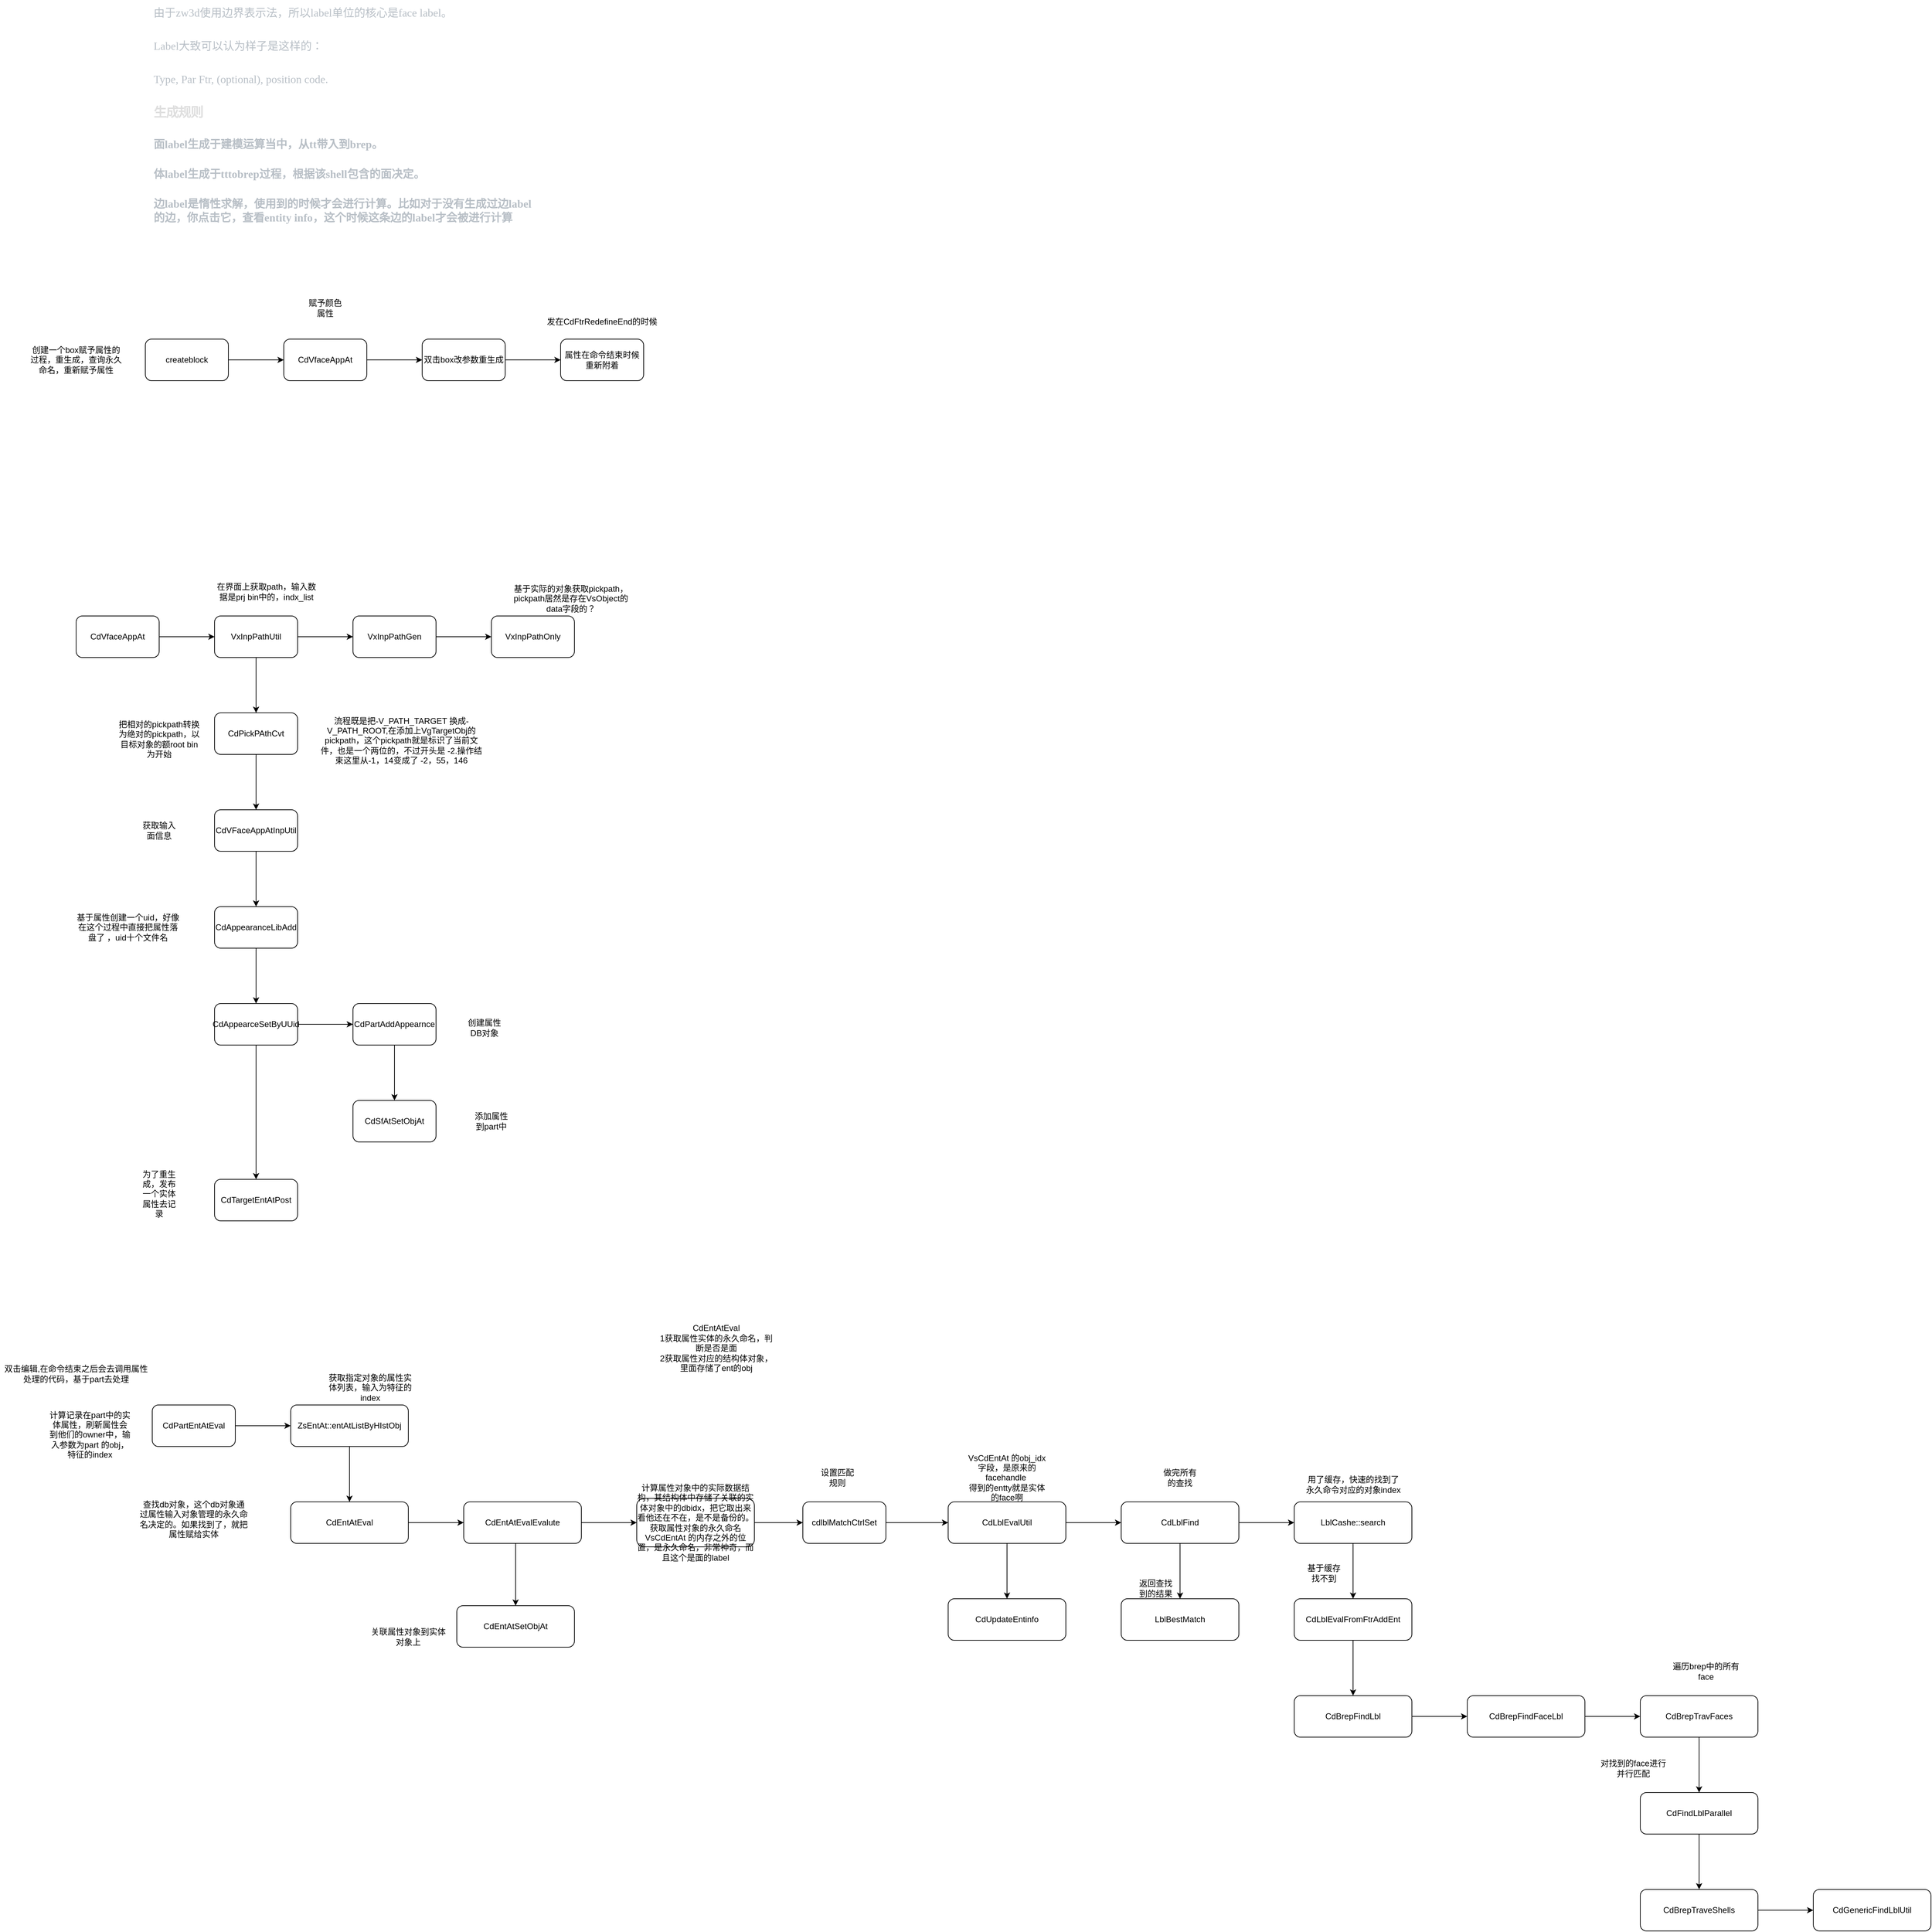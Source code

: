 <mxfile version="24.7.17">
  <diagram name="第 1 页" id="vYS6v0fsoe0cMUOPnu9x">
    <mxGraphModel dx="1877" dy="618" grid="1" gridSize="10" guides="1" tooltips="1" connect="1" arrows="1" fold="1" page="1" pageScale="1" pageWidth="827" pageHeight="1169" math="0" shadow="0">
      <root>
        <mxCell id="0" />
        <mxCell id="1" parent="0" />
        <mxCell id="Ts9Bh8uWTPnmQCfURnaA-1" value="&lt;h3 class=&quot;md-end-block md-heading md-focus&quot; style=&quot;box-sizing: border-box; break-after: avoid-page; break-inside: avoid; orphans: 4; font-size: 1.17rem; margin: 0px 0px 1.5rem; clear: both; overflow-wrap: break-word; padding: 0px; color: rgb(222, 222, 222); line-height: 1.5rem; letter-spacing: -1px; white-space: pre-wrap; position: relative; font-style: normal; font-variant-ligatures: normal; font-variant-caps: normal; text-align: start; text-indent: 0px; text-transform: none; widows: 2; word-spacing: 0px; -webkit-text-stroke-width: 0px; text-decoration-style: initial; text-decoration-color: initial;&quot;&gt;&lt;span class=&quot;md-plain md-expand&quot; style=&quot;box-sizing: border-box;&quot;&gt;&lt;font face=&quot;Times New Roman&quot;&gt;&lt;p style=&quot;box-sizing: border-box; line-height: inherit; margin-top: 0px; margin-bottom: 1.5rem; overflow-wrap: break-word; position: relative; color: rgb(184, 191, 198); font-size: 16px; font-weight: 400; letter-spacing: normal;&quot; class=&quot;md-end-block md-p&quot;&gt;&lt;span style=&quot;box-sizing: border-box;&quot; class=&quot;md-plain&quot;&gt;由于zw3d使用边界表示法，所以label单位的核心是face label。&lt;/span&gt;&lt;/p&gt;&lt;p style=&quot;box-sizing: border-box; line-height: inherit; margin-top: 0px; margin-bottom: 1.5rem; overflow-wrap: break-word; position: relative; color: rgb(184, 191, 198); font-size: 16px; font-weight: 400; letter-spacing: normal;&quot; class=&quot;md-end-block md-p&quot;&gt;&lt;span style=&quot;box-sizing: border-box;&quot; class=&quot;md-plain&quot;&gt;Label大致可以认为样子是这样的：&lt;/span&gt;&lt;/p&gt;&lt;p style=&quot;box-sizing: border-box; line-height: inherit; margin-top: 0px; margin-bottom: 1.5rem; overflow-wrap: break-word; position: relative; color: rgb(184, 191, 198); font-size: 16px; font-weight: 400; letter-spacing: normal;&quot; class=&quot;md-end-block md-p md-focus&quot;&gt;&lt;span style=&quot;box-sizing: border-box;&quot; class=&quot;md-plain md-expand&quot;&gt;Type, Par Ftr, (optional), position code.&lt;/span&gt;&lt;/p&gt;&lt;/font&gt;&lt;/span&gt;&lt;/h3&gt;&lt;h3 class=&quot;md-end-block md-heading md-focus&quot; style=&quot;box-sizing: border-box; break-after: avoid-page; break-inside: avoid; orphans: 4; font-size: 1.17rem; margin: 0px 0px 1.5rem; clear: both; overflow-wrap: break-word; padding: 0px; color: rgb(222, 222, 222); line-height: 1.5rem; letter-spacing: -1px; white-space: pre-wrap; position: relative; font-style: normal; font-variant-ligatures: normal; font-variant-caps: normal; text-align: start; text-indent: 0px; text-transform: none; widows: 2; word-spacing: 0px; -webkit-text-stroke-width: 0px; text-decoration-style: initial; text-decoration-color: initial;&quot;&gt;&lt;span class=&quot;md-plain md-expand&quot; style=&quot;box-sizing: border-box;&quot;&gt;&lt;font face=&quot;_occ7a10cAhU3cpoB1DY&quot;&gt;生成规则&lt;/font&gt;&lt;/span&gt;&lt;/h3&gt;&lt;p class=&quot;md-end-block md-p&quot; style=&quot;box-sizing: border-box; line-height: inherit; orphans: 4; margin-top: 0px; margin-bottom: 1.5rem; overflow-wrap: break-word; white-space: pre-wrap; position: relative; color: rgb(184, 191, 198); font-size: 16px; font-style: normal; font-variant-ligatures: normal; font-variant-caps: normal; letter-spacing: normal; text-align: start; text-indent: 0px; text-transform: none; widows: 2; word-spacing: 0px; -webkit-text-stroke-width: 0px; text-decoration-style: initial; text-decoration-color: initial;&quot;&gt;&lt;span class=&quot;md-plain&quot; style=&quot;box-sizing: border-box;&quot;&gt;&lt;b&gt;&lt;font face=&quot;_occ7a10cAhU3cpoB1DY&quot;&gt;面label生成于建模运算当中，从tt带入到brep。&lt;/font&gt;&lt;/b&gt;&lt;/span&gt;&lt;/p&gt;&lt;p class=&quot;md-end-block md-p&quot; style=&quot;box-sizing: border-box; line-height: inherit; orphans: 4; margin-top: 0px; margin-bottom: 1.5rem; overflow-wrap: break-word; white-space: pre-wrap; position: relative; color: rgb(184, 191, 198); font-size: 16px; font-style: normal; font-variant-ligatures: normal; font-variant-caps: normal; letter-spacing: normal; text-align: start; text-indent: 0px; text-transform: none; widows: 2; word-spacing: 0px; -webkit-text-stroke-width: 0px; text-decoration-style: initial; text-decoration-color: initial;&quot;&gt;&lt;span class=&quot;md-plain&quot; style=&quot;box-sizing: border-box;&quot;&gt;&lt;b&gt;&lt;font face=&quot;_occ7a10cAhU3cpoB1DY&quot;&gt;体label生成于tttobrep过程，根据该shell包含的面决定。&lt;/font&gt;&lt;/b&gt;&lt;/span&gt;&lt;/p&gt;&lt;p class=&quot;md-end-block md-p&quot; style=&quot;box-sizing: border-box; line-height: inherit; orphans: 4; margin-top: 0px; margin-bottom: 1.5rem; overflow-wrap: break-word; white-space: pre-wrap; position: relative; color: rgb(184, 191, 198); font-size: 16px; font-style: normal; font-variant-ligatures: normal; font-variant-caps: normal; letter-spacing: normal; text-align: start; text-indent: 0px; text-transform: none; widows: 2; word-spacing: 0px; -webkit-text-stroke-width: 0px; text-decoration-style: initial; text-decoration-color: initial;&quot;&gt;&lt;span class=&quot;md-plain&quot; style=&quot;box-sizing: border-box;&quot;&gt;&lt;b style=&quot;&quot;&gt;&lt;font face=&quot;_occ7a10cAhU3cpoB1DY&quot;&gt;边label是惰性求解，使用到的时候才会进行计算。比如对于没有生成过边label的边，你点击它，查看entity info，这个时候这条边的label才会被进行计算&lt;/font&gt;&lt;/b&gt;&lt;/span&gt;&lt;/p&gt;" style="text;whiteSpace=wrap;html=1;" parent="1" vertex="1">
          <mxGeometry x="190" y="50" width="560" height="370" as="geometry" />
        </mxCell>
        <mxCell id="Ts9Bh8uWTPnmQCfURnaA-2" value="创建一个box赋予属性的过程，重生成，查询永久命名，重新赋予属性" style="text;html=1;align=center;verticalAlign=middle;whiteSpace=wrap;rounded=0;" parent="1" vertex="1">
          <mxGeometry x="10" y="555" width="140" height="30" as="geometry" />
        </mxCell>
        <mxCell id="Ts9Bh8uWTPnmQCfURnaA-5" value="" style="edgeStyle=orthogonalEdgeStyle;rounded=0;orthogonalLoop=1;jettySize=auto;html=1;" parent="1" source="Ts9Bh8uWTPnmQCfURnaA-3" target="Ts9Bh8uWTPnmQCfURnaA-4" edge="1">
          <mxGeometry relative="1" as="geometry" />
        </mxCell>
        <mxCell id="Ts9Bh8uWTPnmQCfURnaA-3" value="createblock" style="rounded=1;whiteSpace=wrap;html=1;" parent="1" vertex="1">
          <mxGeometry x="180" y="540" width="120" height="60" as="geometry" />
        </mxCell>
        <mxCell id="Ts9Bh8uWTPnmQCfURnaA-40" value="" style="edgeStyle=orthogonalEdgeStyle;rounded=0;orthogonalLoop=1;jettySize=auto;html=1;" parent="1" source="Ts9Bh8uWTPnmQCfURnaA-4" target="Ts9Bh8uWTPnmQCfURnaA-39" edge="1">
          <mxGeometry relative="1" as="geometry" />
        </mxCell>
        <mxCell id="Ts9Bh8uWTPnmQCfURnaA-4" value="CdVfaceAppAt" style="rounded=1;whiteSpace=wrap;html=1;" parent="1" vertex="1">
          <mxGeometry x="380" y="540" width="120" height="60" as="geometry" />
        </mxCell>
        <mxCell id="Ts9Bh8uWTPnmQCfURnaA-6" value="赋予颜色属性" style="text;html=1;align=center;verticalAlign=middle;whiteSpace=wrap;rounded=0;" parent="1" vertex="1">
          <mxGeometry x="410" y="480" width="60" height="30" as="geometry" />
        </mxCell>
        <mxCell id="Ts9Bh8uWTPnmQCfURnaA-10" value="" style="edgeStyle=orthogonalEdgeStyle;rounded=0;orthogonalLoop=1;jettySize=auto;html=1;" parent="1" source="Ts9Bh8uWTPnmQCfURnaA-8" target="Ts9Bh8uWTPnmQCfURnaA-9" edge="1">
          <mxGeometry relative="1" as="geometry" />
        </mxCell>
        <mxCell id="Ts9Bh8uWTPnmQCfURnaA-8" value="CdVfaceAppAt" style="rounded=1;whiteSpace=wrap;html=1;" parent="1" vertex="1">
          <mxGeometry x="80" y="940" width="120" height="60" as="geometry" />
        </mxCell>
        <mxCell id="Ts9Bh8uWTPnmQCfURnaA-13" value="" style="edgeStyle=orthogonalEdgeStyle;rounded=0;orthogonalLoop=1;jettySize=auto;html=1;" parent="1" source="Ts9Bh8uWTPnmQCfURnaA-9" target="Ts9Bh8uWTPnmQCfURnaA-12" edge="1">
          <mxGeometry relative="1" as="geometry" />
        </mxCell>
        <mxCell id="Ts9Bh8uWTPnmQCfURnaA-18" value="" style="edgeStyle=orthogonalEdgeStyle;rounded=0;orthogonalLoop=1;jettySize=auto;html=1;" parent="1" source="Ts9Bh8uWTPnmQCfURnaA-9" target="Ts9Bh8uWTPnmQCfURnaA-17" edge="1">
          <mxGeometry relative="1" as="geometry" />
        </mxCell>
        <mxCell id="Ts9Bh8uWTPnmQCfURnaA-9" value="VxInpPathUtil" style="rounded=1;whiteSpace=wrap;html=1;" parent="1" vertex="1">
          <mxGeometry x="280" y="940" width="120" height="60" as="geometry" />
        </mxCell>
        <mxCell id="Ts9Bh8uWTPnmQCfURnaA-11" value="在界面上获取path，输入数据是prj bin中的，indx_list" style="text;html=1;align=center;verticalAlign=middle;whiteSpace=wrap;rounded=0;" parent="1" vertex="1">
          <mxGeometry x="280" y="890" width="150" height="30" as="geometry" />
        </mxCell>
        <mxCell id="Ts9Bh8uWTPnmQCfURnaA-15" value="" style="edgeStyle=orthogonalEdgeStyle;rounded=0;orthogonalLoop=1;jettySize=auto;html=1;" parent="1" source="Ts9Bh8uWTPnmQCfURnaA-12" target="Ts9Bh8uWTPnmQCfURnaA-14" edge="1">
          <mxGeometry relative="1" as="geometry" />
        </mxCell>
        <mxCell id="Ts9Bh8uWTPnmQCfURnaA-12" value="VxInpPathGen" style="rounded=1;whiteSpace=wrap;html=1;" parent="1" vertex="1">
          <mxGeometry x="480" y="940" width="120" height="60" as="geometry" />
        </mxCell>
        <mxCell id="Ts9Bh8uWTPnmQCfURnaA-14" value="VxInpPathOnly" style="rounded=1;whiteSpace=wrap;html=1;" parent="1" vertex="1">
          <mxGeometry x="680" y="940" width="120" height="60" as="geometry" />
        </mxCell>
        <mxCell id="Ts9Bh8uWTPnmQCfURnaA-16" value="基于实际的对象获取pickpath，pickpath居然是存在VsObject的data字段的？" style="text;html=1;align=center;verticalAlign=middle;whiteSpace=wrap;rounded=0;" parent="1" vertex="1">
          <mxGeometry x="710" y="900" width="170" height="30" as="geometry" />
        </mxCell>
        <mxCell id="Ts9Bh8uWTPnmQCfURnaA-22" value="" style="edgeStyle=orthogonalEdgeStyle;rounded=0;orthogonalLoop=1;jettySize=auto;html=1;" parent="1" source="Ts9Bh8uWTPnmQCfURnaA-17" target="Ts9Bh8uWTPnmQCfURnaA-21" edge="1">
          <mxGeometry relative="1" as="geometry" />
        </mxCell>
        <mxCell id="Ts9Bh8uWTPnmQCfURnaA-17" value="CdPickPAthCvt" style="rounded=1;whiteSpace=wrap;html=1;" parent="1" vertex="1">
          <mxGeometry x="280" y="1080" width="120" height="60" as="geometry" />
        </mxCell>
        <mxCell id="Ts9Bh8uWTPnmQCfURnaA-19" value="把相对的pickpath转换为绝对的pickpath，以目标对象的额root bin为开始" style="text;html=1;align=center;verticalAlign=middle;whiteSpace=wrap;rounded=0;" parent="1" vertex="1">
          <mxGeometry x="140" y="1095" width="120" height="45" as="geometry" />
        </mxCell>
        <mxCell id="Ts9Bh8uWTPnmQCfURnaA-20" value="流程既是把-V_PATH_TARGET 换成-V_PATH_ROOT,在添加上VgTargetObj的pickpath，这个pickpath就是标识了当前文件，也是一个两位的，不过开头是 -2.操作结束这里从-1，14变成了 -2，55，146" style="text;html=1;align=center;verticalAlign=middle;whiteSpace=wrap;rounded=0;" parent="1" vertex="1">
          <mxGeometry x="430" y="1090" width="240" height="60" as="geometry" />
        </mxCell>
        <mxCell id="Ts9Bh8uWTPnmQCfURnaA-25" value="" style="edgeStyle=orthogonalEdgeStyle;rounded=0;orthogonalLoop=1;jettySize=auto;html=1;" parent="1" source="Ts9Bh8uWTPnmQCfURnaA-21" target="Ts9Bh8uWTPnmQCfURnaA-24" edge="1">
          <mxGeometry relative="1" as="geometry" />
        </mxCell>
        <mxCell id="Ts9Bh8uWTPnmQCfURnaA-21" value="CdVFaceAppAtInpUtil" style="rounded=1;whiteSpace=wrap;html=1;" parent="1" vertex="1">
          <mxGeometry x="280" y="1220" width="120" height="60" as="geometry" />
        </mxCell>
        <mxCell id="Ts9Bh8uWTPnmQCfURnaA-23" value="获取输入面信息" style="text;html=1;align=center;verticalAlign=middle;whiteSpace=wrap;rounded=0;" parent="1" vertex="1">
          <mxGeometry x="170" y="1235" width="60" height="30" as="geometry" />
        </mxCell>
        <mxCell id="Ts9Bh8uWTPnmQCfURnaA-28" value="" style="edgeStyle=orthogonalEdgeStyle;rounded=0;orthogonalLoop=1;jettySize=auto;html=1;" parent="1" source="Ts9Bh8uWTPnmQCfURnaA-24" target="Ts9Bh8uWTPnmQCfURnaA-27" edge="1">
          <mxGeometry relative="1" as="geometry" />
        </mxCell>
        <mxCell id="Ts9Bh8uWTPnmQCfURnaA-24" value="CdAppearanceLibAdd" style="rounded=1;whiteSpace=wrap;html=1;" parent="1" vertex="1">
          <mxGeometry x="280" y="1360" width="120" height="60" as="geometry" />
        </mxCell>
        <mxCell id="Ts9Bh8uWTPnmQCfURnaA-26" value="基于属性创建一个uid，好像在这个过程中直接把属性落盘了 ，uid十个文件名" style="text;html=1;align=center;verticalAlign=middle;whiteSpace=wrap;rounded=0;" parent="1" vertex="1">
          <mxGeometry x="80" y="1375" width="150" height="30" as="geometry" />
        </mxCell>
        <mxCell id="Ts9Bh8uWTPnmQCfURnaA-30" value="" style="edgeStyle=orthogonalEdgeStyle;rounded=0;orthogonalLoop=1;jettySize=auto;html=1;" parent="1" source="Ts9Bh8uWTPnmQCfURnaA-27" target="Ts9Bh8uWTPnmQCfURnaA-29" edge="1">
          <mxGeometry relative="1" as="geometry" />
        </mxCell>
        <mxCell id="Ts9Bh8uWTPnmQCfURnaA-36" value="" style="edgeStyle=orthogonalEdgeStyle;rounded=0;orthogonalLoop=1;jettySize=auto;html=1;" parent="1" source="Ts9Bh8uWTPnmQCfURnaA-27" target="Ts9Bh8uWTPnmQCfURnaA-35" edge="1">
          <mxGeometry relative="1" as="geometry" />
        </mxCell>
        <mxCell id="Ts9Bh8uWTPnmQCfURnaA-27" value="CdAppearceSetByUUid" style="rounded=1;whiteSpace=wrap;html=1;" parent="1" vertex="1">
          <mxGeometry x="280" y="1500" width="120" height="60" as="geometry" />
        </mxCell>
        <mxCell id="Ts9Bh8uWTPnmQCfURnaA-32" value="" style="edgeStyle=orthogonalEdgeStyle;rounded=0;orthogonalLoop=1;jettySize=auto;html=1;" parent="1" source="Ts9Bh8uWTPnmQCfURnaA-29" target="Ts9Bh8uWTPnmQCfURnaA-31" edge="1">
          <mxGeometry relative="1" as="geometry" />
        </mxCell>
        <mxCell id="Ts9Bh8uWTPnmQCfURnaA-29" value="CdPartAddAppearnce" style="rounded=1;whiteSpace=wrap;html=1;" parent="1" vertex="1">
          <mxGeometry x="480" y="1500" width="120" height="60" as="geometry" />
        </mxCell>
        <mxCell id="Ts9Bh8uWTPnmQCfURnaA-31" value="CdSfAtSetObjAt" style="rounded=1;whiteSpace=wrap;html=1;" parent="1" vertex="1">
          <mxGeometry x="480" y="1640" width="120" height="60" as="geometry" />
        </mxCell>
        <mxCell id="Ts9Bh8uWTPnmQCfURnaA-33" value="创建属性DB对象" style="text;html=1;align=center;verticalAlign=middle;whiteSpace=wrap;rounded=0;" parent="1" vertex="1">
          <mxGeometry x="640" y="1520" width="60" height="30" as="geometry" />
        </mxCell>
        <mxCell id="Ts9Bh8uWTPnmQCfURnaA-34" value="添加属性到part中" style="text;html=1;align=center;verticalAlign=middle;whiteSpace=wrap;rounded=0;" parent="1" vertex="1">
          <mxGeometry x="650" y="1655" width="60" height="30" as="geometry" />
        </mxCell>
        <mxCell id="Ts9Bh8uWTPnmQCfURnaA-35" value="CdTargetEntAtPost" style="rounded=1;whiteSpace=wrap;html=1;" parent="1" vertex="1">
          <mxGeometry x="280" y="1754" width="120" height="60" as="geometry" />
        </mxCell>
        <mxCell id="Ts9Bh8uWTPnmQCfURnaA-37" value="为了重生成，发布一个实体属性去记录" style="text;html=1;align=center;verticalAlign=middle;whiteSpace=wrap;rounded=0;" parent="1" vertex="1">
          <mxGeometry x="170" y="1760" width="60" height="30" as="geometry" />
        </mxCell>
        <mxCell id="Ts9Bh8uWTPnmQCfURnaA-38" value="双击编辑,在命令结束之后会去调用属性处理的代码，基于part去处理" style="text;html=1;align=center;verticalAlign=middle;whiteSpace=wrap;rounded=0;" parent="1" vertex="1">
          <mxGeometry x="-30" y="2020" width="220" height="30" as="geometry" />
        </mxCell>
        <mxCell id="Ts9Bh8uWTPnmQCfURnaA-42" value="" style="edgeStyle=orthogonalEdgeStyle;rounded=0;orthogonalLoop=1;jettySize=auto;html=1;" parent="1" source="Ts9Bh8uWTPnmQCfURnaA-39" target="Ts9Bh8uWTPnmQCfURnaA-41" edge="1">
          <mxGeometry relative="1" as="geometry" />
        </mxCell>
        <mxCell id="Ts9Bh8uWTPnmQCfURnaA-39" value="双击box改参数重生成" style="rounded=1;whiteSpace=wrap;html=1;" parent="1" vertex="1">
          <mxGeometry x="580" y="540" width="120" height="60" as="geometry" />
        </mxCell>
        <mxCell id="Ts9Bh8uWTPnmQCfURnaA-41" value="属性在命令结束时候重新附着" style="rounded=1;whiteSpace=wrap;html=1;" parent="1" vertex="1">
          <mxGeometry x="780" y="540" width="120" height="60" as="geometry" />
        </mxCell>
        <mxCell id="Ts9Bh8uWTPnmQCfURnaA-43" value="发在CdFtrRedefineEnd的时候" style="text;html=1;align=center;verticalAlign=middle;whiteSpace=wrap;rounded=0;" parent="1" vertex="1">
          <mxGeometry x="730" y="500" width="220" height="30" as="geometry" />
        </mxCell>
        <mxCell id="Ts9Bh8uWTPnmQCfURnaA-49" value="" style="edgeStyle=orthogonalEdgeStyle;rounded=0;orthogonalLoop=1;jettySize=auto;html=1;" parent="1" source="Ts9Bh8uWTPnmQCfURnaA-44" target="Ts9Bh8uWTPnmQCfURnaA-48" edge="1">
          <mxGeometry relative="1" as="geometry" />
        </mxCell>
        <mxCell id="Ts9Bh8uWTPnmQCfURnaA-44" value="CdPartEntAtEval" style="rounded=1;whiteSpace=wrap;html=1;" parent="1" vertex="1">
          <mxGeometry x="190" y="2080" width="120" height="60" as="geometry" />
        </mxCell>
        <mxCell id="Ts9Bh8uWTPnmQCfURnaA-47" value="计算记录在part中的实体属性，刷新属性会到他们的owner中，输入参数为part 的obj，特征的index" style="text;html=1;align=center;verticalAlign=middle;whiteSpace=wrap;rounded=0;" parent="1" vertex="1">
          <mxGeometry x="40" y="2095" width="120" height="55" as="geometry" />
        </mxCell>
        <mxCell id="Ts9Bh8uWTPnmQCfURnaA-52" value="" style="edgeStyle=orthogonalEdgeStyle;rounded=0;orthogonalLoop=1;jettySize=auto;html=1;" parent="1" source="Ts9Bh8uWTPnmQCfURnaA-48" target="Ts9Bh8uWTPnmQCfURnaA-51" edge="1">
          <mxGeometry relative="1" as="geometry" />
        </mxCell>
        <mxCell id="Ts9Bh8uWTPnmQCfURnaA-48" value="ZsEntAt::entAtListByHIstObj" style="rounded=1;whiteSpace=wrap;html=1;" parent="1" vertex="1">
          <mxGeometry x="390" y="2080" width="170" height="60" as="geometry" />
        </mxCell>
        <mxCell id="Ts9Bh8uWTPnmQCfURnaA-50" value="获取指定对象的属性实体列表，输入为特征的index" style="text;html=1;align=center;verticalAlign=middle;whiteSpace=wrap;rounded=0;" parent="1" vertex="1">
          <mxGeometry x="440" y="2040" width="130" height="30" as="geometry" />
        </mxCell>
        <mxCell id="Ts9Bh8uWTPnmQCfURnaA-56" value="" style="edgeStyle=orthogonalEdgeStyle;rounded=0;orthogonalLoop=1;jettySize=auto;html=1;" parent="1" source="Ts9Bh8uWTPnmQCfURnaA-51" target="Ts9Bh8uWTPnmQCfURnaA-55" edge="1">
          <mxGeometry relative="1" as="geometry" />
        </mxCell>
        <mxCell id="Ts9Bh8uWTPnmQCfURnaA-58" value="" style="edgeStyle=orthogonalEdgeStyle;rounded=0;orthogonalLoop=1;jettySize=auto;html=1;" parent="1" source="Ts9Bh8uWTPnmQCfURnaA-51" target="Ts9Bh8uWTPnmQCfURnaA-57" edge="1">
          <mxGeometry relative="1" as="geometry" />
        </mxCell>
        <mxCell id="Ts9Bh8uWTPnmQCfURnaA-51" value="CdEntAtEval" style="rounded=1;whiteSpace=wrap;html=1;" parent="1" vertex="1">
          <mxGeometry x="390" y="2220" width="170" height="60" as="geometry" />
        </mxCell>
        <mxCell id="Ts9Bh8uWTPnmQCfURnaA-53" value="查找db对象，这个db对象通过属性输入对象管理的永久命名决定的。如果找到了，就把属性赋给实体" style="text;html=1;align=center;verticalAlign=middle;whiteSpace=wrap;rounded=0;" parent="1" vertex="1">
          <mxGeometry x="170" y="2230" width="160" height="30" as="geometry" />
        </mxCell>
        <mxCell id="Ts9Bh8uWTPnmQCfURnaA-54" value="CdEntAtEval&lt;div&gt;1获取属性实体的永久命名，判断是否是面&lt;/div&gt;&lt;div&gt;2获取属性对应的结构体对象，里面存储了ent的obj&lt;/div&gt;&lt;div&gt;&lt;br&gt;&lt;/div&gt;" style="text;html=1;align=center;verticalAlign=middle;whiteSpace=wrap;rounded=0;" parent="1" vertex="1">
          <mxGeometry x="920" y="1950" width="170" height="110" as="geometry" />
        </mxCell>
        <mxCell id="Ts9Bh8uWTPnmQCfURnaA-61" value="" style="edgeStyle=orthogonalEdgeStyle;rounded=0;orthogonalLoop=1;jettySize=auto;html=1;" parent="1" source="Ts9Bh8uWTPnmQCfURnaA-55" target="Ts9Bh8uWTPnmQCfURnaA-60" edge="1">
          <mxGeometry relative="1" as="geometry" />
        </mxCell>
        <mxCell id="Ts9Bh8uWTPnmQCfURnaA-55" value="CdEntAtEvalEvalute" style="rounded=1;whiteSpace=wrap;html=1;" parent="1" vertex="1">
          <mxGeometry x="640" y="2220" width="170" height="60" as="geometry" />
        </mxCell>
        <mxCell id="Ts9Bh8uWTPnmQCfURnaA-57" value="CdEntAtSetObjAt" style="rounded=1;whiteSpace=wrap;html=1;" parent="1" vertex="1">
          <mxGeometry x="630" y="2370" width="170" height="60" as="geometry" />
        </mxCell>
        <mxCell id="Ts9Bh8uWTPnmQCfURnaA-59" value="关联属性对象到实体对象上" style="text;html=1;align=center;verticalAlign=middle;whiteSpace=wrap;rounded=0;" parent="1" vertex="1">
          <mxGeometry x="500" y="2400" width="120" height="30" as="geometry" />
        </mxCell>
        <mxCell id="Ts9Bh8uWTPnmQCfURnaA-67" value="" style="edgeStyle=orthogonalEdgeStyle;rounded=0;orthogonalLoop=1;jettySize=auto;html=1;" parent="1" source="Ts9Bh8uWTPnmQCfURnaA-60" target="Ts9Bh8uWTPnmQCfURnaA-65" edge="1">
          <mxGeometry relative="1" as="geometry" />
        </mxCell>
        <mxCell id="Ts9Bh8uWTPnmQCfURnaA-60" value="计算属性对象中的实际数据结构，其结构体中存储了关联的实体对象中的dbidx，把它取出来看他还在不在，是不是备份的。&lt;div&gt;获取属性对象的永久命名VsCdEntAt 的内存之外的位置，是永久命名，非常神奇，而且这个是面的label&lt;/div&gt;" style="rounded=1;whiteSpace=wrap;html=1;" parent="1" vertex="1">
          <mxGeometry x="890" y="2215" width="170" height="70" as="geometry" />
        </mxCell>
        <mxCell id="Ts9Bh8uWTPnmQCfURnaA-70" value="" style="edgeStyle=orthogonalEdgeStyle;rounded=0;orthogonalLoop=1;jettySize=auto;html=1;" parent="1" source="Ts9Bh8uWTPnmQCfURnaA-62" target="Ts9Bh8uWTPnmQCfURnaA-69" edge="1">
          <mxGeometry relative="1" as="geometry" />
        </mxCell>
        <mxCell id="Ts9Bh8uWTPnmQCfURnaA-76" value="" style="edgeStyle=orthogonalEdgeStyle;rounded=0;orthogonalLoop=1;jettySize=auto;html=1;" parent="1" source="Ts9Bh8uWTPnmQCfURnaA-62" target="Ts9Bh8uWTPnmQCfURnaA-75" edge="1">
          <mxGeometry relative="1" as="geometry" />
        </mxCell>
        <mxCell id="Ts9Bh8uWTPnmQCfURnaA-62" value="CdLblEvalUtil" style="rounded=1;whiteSpace=wrap;html=1;" parent="1" vertex="1">
          <mxGeometry x="1340" y="2220" width="170" height="60" as="geometry" />
        </mxCell>
        <mxCell id="Ts9Bh8uWTPnmQCfURnaA-64" value="VsCdEntAt 的obj_idx 字段，是原来的facehandle&amp;nbsp;&lt;div&gt;得到的entty就是实体的face啊&lt;/div&gt;" style="text;html=1;align=center;verticalAlign=middle;whiteSpace=wrap;rounded=0;" parent="1" vertex="1">
          <mxGeometry x="1365" y="2170" width="120" height="30" as="geometry" />
        </mxCell>
        <mxCell id="Ts9Bh8uWTPnmQCfURnaA-68" value="" style="edgeStyle=orthogonalEdgeStyle;rounded=0;orthogonalLoop=1;jettySize=auto;html=1;" parent="1" source="Ts9Bh8uWTPnmQCfURnaA-65" target="Ts9Bh8uWTPnmQCfURnaA-62" edge="1">
          <mxGeometry relative="1" as="geometry" />
        </mxCell>
        <mxCell id="Ts9Bh8uWTPnmQCfURnaA-65" value="cdlblMatchCtrlSet" style="rounded=1;whiteSpace=wrap;html=1;" parent="1" vertex="1">
          <mxGeometry x="1130" y="2220" width="120" height="60" as="geometry" />
        </mxCell>
        <mxCell id="Ts9Bh8uWTPnmQCfURnaA-66" value="设置匹配规则" style="text;html=1;align=center;verticalAlign=middle;whiteSpace=wrap;rounded=0;" parent="1" vertex="1">
          <mxGeometry x="1150" y="2170" width="60" height="30" as="geometry" />
        </mxCell>
        <mxCell id="Ts9Bh8uWTPnmQCfURnaA-72" value="" style="edgeStyle=orthogonalEdgeStyle;rounded=0;orthogonalLoop=1;jettySize=auto;html=1;" parent="1" source="Ts9Bh8uWTPnmQCfURnaA-69" target="Ts9Bh8uWTPnmQCfURnaA-71" edge="1">
          <mxGeometry relative="1" as="geometry" />
        </mxCell>
        <mxCell id="Ts9Bh8uWTPnmQCfURnaA-78" value="" style="edgeStyle=orthogonalEdgeStyle;rounded=0;orthogonalLoop=1;jettySize=auto;html=1;" parent="1" source="Ts9Bh8uWTPnmQCfURnaA-69" target="Ts9Bh8uWTPnmQCfURnaA-77" edge="1">
          <mxGeometry relative="1" as="geometry" />
        </mxCell>
        <mxCell id="Ts9Bh8uWTPnmQCfURnaA-69" value="CdLblFind" style="rounded=1;whiteSpace=wrap;html=1;" parent="1" vertex="1">
          <mxGeometry x="1590" y="2220" width="170" height="60" as="geometry" />
        </mxCell>
        <mxCell id="Ts9Bh8uWTPnmQCfURnaA-71" value="LblBestMatch" style="rounded=1;whiteSpace=wrap;html=1;" parent="1" vertex="1">
          <mxGeometry x="1590" y="2360" width="170" height="60" as="geometry" />
        </mxCell>
        <mxCell id="Ts9Bh8uWTPnmQCfURnaA-73" value="做完所有的查找" style="text;html=1;align=center;verticalAlign=middle;whiteSpace=wrap;rounded=0;" parent="1" vertex="1">
          <mxGeometry x="1645" y="2170" width="60" height="30" as="geometry" />
        </mxCell>
        <mxCell id="Ts9Bh8uWTPnmQCfURnaA-74" value="返回查找到的结果" style="text;html=1;align=center;verticalAlign=middle;whiteSpace=wrap;rounded=0;" parent="1" vertex="1">
          <mxGeometry x="1610" y="2330" width="60" height="30" as="geometry" />
        </mxCell>
        <mxCell id="Ts9Bh8uWTPnmQCfURnaA-75" value="CdUpdateEntinfo" style="rounded=1;whiteSpace=wrap;html=1;" parent="1" vertex="1">
          <mxGeometry x="1340" y="2360" width="170" height="60" as="geometry" />
        </mxCell>
        <mxCell id="Ts9Bh8uWTPnmQCfURnaA-81" value="" style="edgeStyle=orthogonalEdgeStyle;rounded=0;orthogonalLoop=1;jettySize=auto;html=1;" parent="1" source="Ts9Bh8uWTPnmQCfURnaA-77" target="Ts9Bh8uWTPnmQCfURnaA-80" edge="1">
          <mxGeometry relative="1" as="geometry" />
        </mxCell>
        <mxCell id="Ts9Bh8uWTPnmQCfURnaA-77" value="LblCashe::search" style="rounded=1;whiteSpace=wrap;html=1;" parent="1" vertex="1">
          <mxGeometry x="1840" y="2220" width="170" height="60" as="geometry" />
        </mxCell>
        <mxCell id="Ts9Bh8uWTPnmQCfURnaA-79" value="用了缓存，快速的找到了永久命令对应的对象index" style="text;html=1;align=center;verticalAlign=middle;whiteSpace=wrap;rounded=0;" parent="1" vertex="1">
          <mxGeometry x="1852.5" y="2180" width="145" height="30" as="geometry" />
        </mxCell>
        <mxCell id="Ts9Bh8uWTPnmQCfURnaA-84" value="" style="edgeStyle=orthogonalEdgeStyle;rounded=0;orthogonalLoop=1;jettySize=auto;html=1;" parent="1" source="Ts9Bh8uWTPnmQCfURnaA-80" target="Ts9Bh8uWTPnmQCfURnaA-83" edge="1">
          <mxGeometry relative="1" as="geometry" />
        </mxCell>
        <mxCell id="Ts9Bh8uWTPnmQCfURnaA-80" value="CdLblEvalFromFtrAddEnt" style="rounded=1;whiteSpace=wrap;html=1;" parent="1" vertex="1">
          <mxGeometry x="1840" y="2360" width="170" height="60" as="geometry" />
        </mxCell>
        <mxCell id="Ts9Bh8uWTPnmQCfURnaA-82" value="基于缓存找不到" style="text;html=1;align=center;verticalAlign=middle;whiteSpace=wrap;rounded=0;" parent="1" vertex="1">
          <mxGeometry x="1852.5" y="2308" width="60" height="30" as="geometry" />
        </mxCell>
        <mxCell id="Ts9Bh8uWTPnmQCfURnaA-86" value="" style="edgeStyle=orthogonalEdgeStyle;rounded=0;orthogonalLoop=1;jettySize=auto;html=1;" parent="1" source="Ts9Bh8uWTPnmQCfURnaA-83" target="Ts9Bh8uWTPnmQCfURnaA-85" edge="1">
          <mxGeometry relative="1" as="geometry" />
        </mxCell>
        <mxCell id="Ts9Bh8uWTPnmQCfURnaA-83" value="CdBrepFindLbl" style="rounded=1;whiteSpace=wrap;html=1;" parent="1" vertex="1">
          <mxGeometry x="1840" y="2500" width="170" height="60" as="geometry" />
        </mxCell>
        <mxCell id="Ts9Bh8uWTPnmQCfURnaA-88" value="" style="edgeStyle=orthogonalEdgeStyle;rounded=0;orthogonalLoop=1;jettySize=auto;html=1;" parent="1" source="Ts9Bh8uWTPnmQCfURnaA-85" target="Ts9Bh8uWTPnmQCfURnaA-87" edge="1">
          <mxGeometry relative="1" as="geometry" />
        </mxCell>
        <mxCell id="Ts9Bh8uWTPnmQCfURnaA-85" value="CdBrepFindFaceLbl" style="rounded=1;whiteSpace=wrap;html=1;" parent="1" vertex="1">
          <mxGeometry x="2090" y="2500" width="170" height="60" as="geometry" />
        </mxCell>
        <mxCell id="Ts9Bh8uWTPnmQCfURnaA-90" value="" style="edgeStyle=orthogonalEdgeStyle;rounded=0;orthogonalLoop=1;jettySize=auto;html=1;" parent="1" source="Ts9Bh8uWTPnmQCfURnaA-87" target="Ts9Bh8uWTPnmQCfURnaA-89" edge="1">
          <mxGeometry relative="1" as="geometry" />
        </mxCell>
        <mxCell id="Ts9Bh8uWTPnmQCfURnaA-87" value="CdBrepTravFaces" style="rounded=1;whiteSpace=wrap;html=1;" parent="1" vertex="1">
          <mxGeometry x="2340" y="2500" width="170" height="60" as="geometry" />
        </mxCell>
        <mxCell id="Ts9Bh8uWTPnmQCfURnaA-94" value="" style="edgeStyle=orthogonalEdgeStyle;rounded=0;orthogonalLoop=1;jettySize=auto;html=1;" parent="1" source="Ts9Bh8uWTPnmQCfURnaA-89" target="Ts9Bh8uWTPnmQCfURnaA-93" edge="1">
          <mxGeometry relative="1" as="geometry" />
        </mxCell>
        <mxCell id="Ts9Bh8uWTPnmQCfURnaA-89" value="CdFindLblParallel" style="rounded=1;whiteSpace=wrap;html=1;" parent="1" vertex="1">
          <mxGeometry x="2340" y="2640" width="170" height="60" as="geometry" />
        </mxCell>
        <mxCell id="Ts9Bh8uWTPnmQCfURnaA-91" value="遍历brep中的所有face" style="text;html=1;align=center;verticalAlign=middle;whiteSpace=wrap;rounded=0;" parent="1" vertex="1">
          <mxGeometry x="2380" y="2450" width="110" height="30" as="geometry" />
        </mxCell>
        <mxCell id="Ts9Bh8uWTPnmQCfURnaA-92" value="对找到的face进行并行匹配" style="text;html=1;align=center;verticalAlign=middle;whiteSpace=wrap;rounded=0;" parent="1" vertex="1">
          <mxGeometry x="2280" y="2590" width="100" height="30" as="geometry" />
        </mxCell>
        <mxCell id="Ts9Bh8uWTPnmQCfURnaA-96" value="" style="edgeStyle=orthogonalEdgeStyle;rounded=0;orthogonalLoop=1;jettySize=auto;html=1;" parent="1" source="Ts9Bh8uWTPnmQCfURnaA-93" target="Ts9Bh8uWTPnmQCfURnaA-95" edge="1">
          <mxGeometry relative="1" as="geometry" />
        </mxCell>
        <mxCell id="Ts9Bh8uWTPnmQCfURnaA-93" value="CdBrepTraveShells" style="rounded=1;whiteSpace=wrap;html=1;" parent="1" vertex="1">
          <mxGeometry x="2340" y="2780" width="170" height="60" as="geometry" />
        </mxCell>
        <mxCell id="Ts9Bh8uWTPnmQCfURnaA-95" value="CdGenericFindLblUtil" style="rounded=1;whiteSpace=wrap;html=1;" parent="1" vertex="1">
          <mxGeometry x="2590" y="2780" width="170" height="60" as="geometry" />
        </mxCell>
      </root>
    </mxGraphModel>
  </diagram>
</mxfile>
